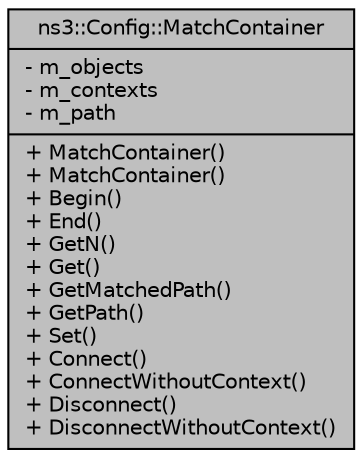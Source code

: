 digraph "ns3::Config::MatchContainer"
{
  edge [fontname="Helvetica",fontsize="10",labelfontname="Helvetica",labelfontsize="10"];
  node [fontname="Helvetica",fontsize="10",shape=record];
  Node1 [label="{ns3::Config::MatchContainer\n|- m_objects\l- m_contexts\l- m_path\l|+ MatchContainer()\l+ MatchContainer()\l+ Begin()\l+ End()\l+ GetN()\l+ Get()\l+ GetMatchedPath()\l+ GetPath()\l+ Set()\l+ Connect()\l+ ConnectWithoutContext()\l+ Disconnect()\l+ DisconnectWithoutContext()\l}",height=0.2,width=0.4,color="black", fillcolor="grey75", style="filled", fontcolor="black"];
}
